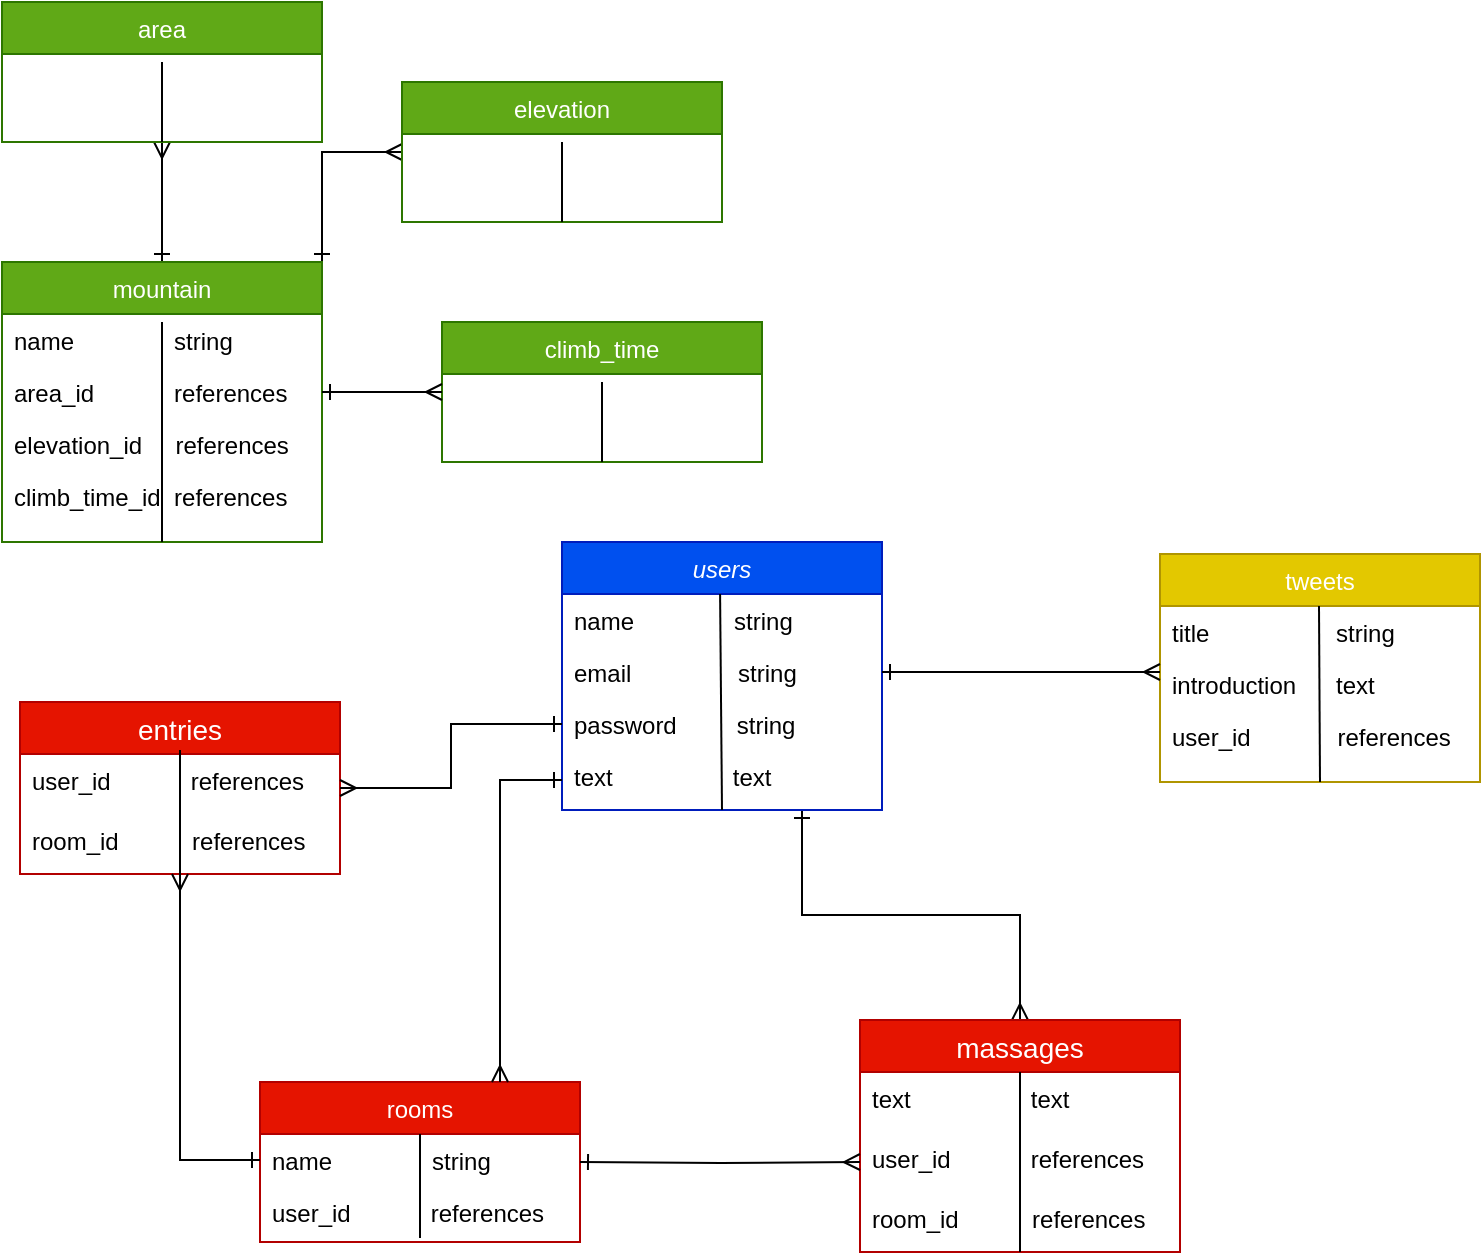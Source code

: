 <mxfile version="14.1.2" type="device"><diagram id="C5RBs43oDa-KdzZeNtuy" name="Page-1"><mxGraphModel dx="1426" dy="794" grid="1" gridSize="10" guides="1" tooltips="1" connect="1" arrows="1" fold="1" page="1" pageScale="1" pageWidth="827" pageHeight="1169" math="0" shadow="0"><root><mxCell id="WIyWlLk6GJQsqaUBKTNV-0"/><mxCell id="WIyWlLk6GJQsqaUBKTNV-1" parent="WIyWlLk6GJQsqaUBKTNV-0"/><mxCell id="zzXP2uHo-QHA0TbvuQpT-15" style="edgeStyle=orthogonalEdgeStyle;rounded=0;orthogonalLoop=1;jettySize=auto;html=1;exitX=0.75;exitY=1;exitDx=0;exitDy=0;entryX=0.5;entryY=0;entryDx=0;entryDy=0;endArrow=ERmany;endFill=0;fontSize=11;startArrow=ERone;startFill=0;" parent="WIyWlLk6GJQsqaUBKTNV-1" source="zkfFHV4jXpPFQw0GAbJ--0" target="zzXP2uHo-QHA0TbvuQpT-11" edge="1"><mxGeometry relative="1" as="geometry"/></mxCell><mxCell id="zkfFHV4jXpPFQw0GAbJ--0" value="users" style="swimlane;fontStyle=2;align=center;verticalAlign=top;childLayout=stackLayout;horizontal=1;startSize=26;horizontalStack=0;resizeParent=1;resizeLast=0;collapsible=1;marginBottom=0;rounded=0;shadow=0;strokeWidth=1;fillColor=#0050ef;strokeColor=#001DBC;fontColor=#ffffff;" parent="WIyWlLk6GJQsqaUBKTNV-1" vertex="1"><mxGeometry x="320" y="340" width="160" height="134" as="geometry"><mxRectangle x="230" y="140" width="160" height="26" as="alternateBounds"/></mxGeometry></mxCell><mxCell id="zkfFHV4jXpPFQw0GAbJ--1" value="name               string" style="text;align=left;verticalAlign=top;spacingLeft=4;spacingRight=4;overflow=hidden;rotatable=0;points=[[0,0.5],[1,0.5]];portConstraint=eastwest;" parent="zkfFHV4jXpPFQw0GAbJ--0" vertex="1"><mxGeometry y="26" width="160" height="26" as="geometry"/></mxCell><mxCell id="zkfFHV4jXpPFQw0GAbJ--2" value="email                string" style="text;align=left;verticalAlign=top;spacingLeft=4;spacingRight=4;overflow=hidden;rotatable=0;points=[[0,0.5],[1,0.5]];portConstraint=eastwest;rounded=0;shadow=0;html=0;" parent="zkfFHV4jXpPFQw0GAbJ--0" vertex="1"><mxGeometry y="52" width="160" height="26" as="geometry"/></mxCell><mxCell id="zkfFHV4jXpPFQw0GAbJ--3" value="password         string" style="text;align=left;verticalAlign=top;spacingLeft=4;spacingRight=4;overflow=hidden;rotatable=0;points=[[0,0.5],[1,0.5]];portConstraint=eastwest;rounded=0;shadow=0;html=0;" parent="zkfFHV4jXpPFQw0GAbJ--0" vertex="1"><mxGeometry y="78" width="160" height="26" as="geometry"/></mxCell><mxCell id="zzXP2uHo-QHA0TbvuQpT-94" value="" style="endArrow=none;html=1;fontSize=11;entryX=0.494;entryY=0;entryDx=0;entryDy=0;entryPerimeter=0;exitX=0.5;exitY=1;exitDx=0;exitDy=0;" parent="zkfFHV4jXpPFQw0GAbJ--0" source="zkfFHV4jXpPFQw0GAbJ--0" target="zkfFHV4jXpPFQw0GAbJ--1" edge="1"><mxGeometry width="50" height="50" relative="1" as="geometry"><mxPoint x="51" y="110" as="sourcePoint"/><mxPoint x="101" y="60" as="targetPoint"/></mxGeometry></mxCell><mxCell id="zzXP2uHo-QHA0TbvuQpT-32" value="text                  text" style="text;strokeColor=none;fillColor=none;spacingLeft=4;spacingRight=4;overflow=hidden;rotatable=0;points=[[0,0.5],[1,0.5]];portConstraint=eastwest;fontSize=12;" parent="zkfFHV4jXpPFQw0GAbJ--0" vertex="1"><mxGeometry y="104" width="160" height="30" as="geometry"/></mxCell><mxCell id="zkfFHV4jXpPFQw0GAbJ--6" value="rooms" style="swimlane;fontStyle=0;align=center;verticalAlign=top;childLayout=stackLayout;horizontal=1;startSize=26;horizontalStack=0;resizeParent=1;resizeLast=0;collapsible=1;marginBottom=0;rounded=0;shadow=0;strokeWidth=1;fillColor=#e51400;strokeColor=#B20000;fontColor=#ffffff;" parent="WIyWlLk6GJQsqaUBKTNV-1" vertex="1"><mxGeometry x="169" y="610" width="160" height="80" as="geometry"><mxRectangle x="130" y="380" width="160" height="26" as="alternateBounds"/></mxGeometry></mxCell><mxCell id="zzXP2uHo-QHA0TbvuQpT-96" value="" style="endArrow=none;html=1;fontSize=11;entryX=0.5;entryY=0;entryDx=0;entryDy=0;entryPerimeter=0;exitX=0.5;exitY=1;exitDx=0;exitDy=0;exitPerimeter=0;" parent="zkfFHV4jXpPFQw0GAbJ--6" source="zzXP2uHo-QHA0TbvuQpT-18" target="zkfFHV4jXpPFQw0GAbJ--11" edge="1"><mxGeometry width="50" height="50" relative="1" as="geometry"><mxPoint x="79.5" y="146" as="sourcePoint"/><mxPoint x="79.5" y="30" as="targetPoint"/></mxGeometry></mxCell><mxCell id="zkfFHV4jXpPFQw0GAbJ--11" value="name               string" style="text;align=left;verticalAlign=top;spacingLeft=4;spacingRight=4;overflow=hidden;rotatable=0;points=[[0,0.5],[1,0.5]];portConstraint=eastwest;" parent="zkfFHV4jXpPFQw0GAbJ--6" vertex="1"><mxGeometry y="26" width="160" height="26" as="geometry"/></mxCell><mxCell id="zzXP2uHo-QHA0TbvuQpT-18" value="user_id            references" style="text;align=left;verticalAlign=top;spacingLeft=4;spacingRight=4;overflow=hidden;rotatable=0;points=[[0,0.5],[1,0.5]];portConstraint=eastwest;" parent="zkfFHV4jXpPFQw0GAbJ--6" vertex="1"><mxGeometry y="52" width="160" height="26" as="geometry"/></mxCell><mxCell id="zkfFHV4jXpPFQw0GAbJ--13" value="tweets" style="swimlane;fontStyle=0;align=center;verticalAlign=top;childLayout=stackLayout;horizontal=1;startSize=26;horizontalStack=0;resizeParent=1;resizeLast=0;collapsible=1;marginBottom=0;rounded=0;shadow=0;strokeWidth=1;fillColor=#e3c800;strokeColor=#B09500;fontColor=#ffffff;" parent="WIyWlLk6GJQsqaUBKTNV-1" vertex="1"><mxGeometry x="619" y="346" width="160" height="114" as="geometry"><mxRectangle x="340" y="380" width="170" height="26" as="alternateBounds"/></mxGeometry></mxCell><mxCell id="zkfFHV4jXpPFQw0GAbJ--14" value="title                   string" style="text;align=left;verticalAlign=top;spacingLeft=4;spacingRight=4;overflow=hidden;rotatable=0;points=[[0,0.5],[1,0.5]];portConstraint=eastwest;" parent="zkfFHV4jXpPFQw0GAbJ--13" vertex="1"><mxGeometry y="26" width="160" height="26" as="geometry"/></mxCell><mxCell id="zzXP2uHo-QHA0TbvuQpT-88" value="" style="endArrow=none;html=1;fontSize=11;entryX=0.5;entryY=0.154;entryDx=0;entryDy=0;entryPerimeter=0;exitX=0.5;exitY=1;exitDx=0;exitDy=0;" parent="zkfFHV4jXpPFQw0GAbJ--13" source="zkfFHV4jXpPFQw0GAbJ--13" edge="1"><mxGeometry width="50" height="50" relative="1" as="geometry"><mxPoint x="79.5" y="136" as="sourcePoint"/><mxPoint x="79.5" y="26.004" as="targetPoint"/></mxGeometry></mxCell><mxCell id="zzXP2uHo-QHA0TbvuQpT-6" value="introduction      text" style="text;align=left;verticalAlign=top;spacingLeft=4;spacingRight=4;overflow=hidden;rotatable=0;points=[[0,0.5],[1,0.5]];portConstraint=eastwest;" parent="zkfFHV4jXpPFQw0GAbJ--13" vertex="1"><mxGeometry y="52" width="160" height="26" as="geometry"/></mxCell><mxCell id="zzXP2uHo-QHA0TbvuQpT-16" value="user_id             references" style="text;align=left;verticalAlign=top;spacingLeft=4;spacingRight=4;overflow=hidden;rotatable=0;points=[[0,0.5],[1,0.5]];portConstraint=eastwest;" parent="zkfFHV4jXpPFQw0GAbJ--13" vertex="1"><mxGeometry y="78" width="160" height="26" as="geometry"/></mxCell><mxCell id="yr43kCfr1Ktc1IDB5qLL-20" style="edgeStyle=orthogonalEdgeStyle;rounded=0;orthogonalLoop=1;jettySize=auto;html=1;exitX=0.5;exitY=0;exitDx=0;exitDy=0;entryX=0.5;entryY=1;entryDx=0;entryDy=0;endArrow=ERmany;endFill=0;startArrow=ERone;startFill=0;" edge="1" parent="WIyWlLk6GJQsqaUBKTNV-1" source="zkfFHV4jXpPFQw0GAbJ--17" target="7"><mxGeometry relative="1" as="geometry"/></mxCell><mxCell id="yr43kCfr1Ktc1IDB5qLL-21" style="edgeStyle=orthogonalEdgeStyle;rounded=0;orthogonalLoop=1;jettySize=auto;html=1;exitX=1;exitY=0;exitDx=0;exitDy=0;entryX=0;entryY=0.5;entryDx=0;entryDy=0;startArrow=ERone;startFill=0;endArrow=ERmany;endFill=0;" edge="1" parent="WIyWlLk6GJQsqaUBKTNV-1" source="zkfFHV4jXpPFQw0GAbJ--17" target="1"><mxGeometry relative="1" as="geometry"/></mxCell><mxCell id="zkfFHV4jXpPFQw0GAbJ--17" value="mountain" style="swimlane;fontStyle=0;align=center;verticalAlign=top;childLayout=stackLayout;horizontal=1;startSize=26;horizontalStack=0;resizeParent=1;resizeLast=0;collapsible=1;marginBottom=0;rounded=0;shadow=0;strokeWidth=1;fillColor=#60a917;strokeColor=#2D7600;fontColor=#ffffff;" parent="WIyWlLk6GJQsqaUBKTNV-1" vertex="1"><mxGeometry x="40" y="200" width="160" height="140" as="geometry"><mxRectangle x="550" y="140" width="160" height="26" as="alternateBounds"/></mxGeometry></mxCell><mxCell id="zkfFHV4jXpPFQw0GAbJ--18" value="name               string" style="text;align=left;verticalAlign=top;spacingLeft=4;spacingRight=4;overflow=hidden;rotatable=0;points=[[0,0.5],[1,0.5]];portConstraint=eastwest;" parent="zkfFHV4jXpPFQw0GAbJ--17" vertex="1"><mxGeometry y="26" width="160" height="26" as="geometry"/></mxCell><mxCell id="zkfFHV4jXpPFQw0GAbJ--19" value="area_id            references" style="text;align=left;verticalAlign=top;spacingLeft=4;spacingRight=4;overflow=hidden;rotatable=0;points=[[0,0.5],[1,0.5]];portConstraint=eastwest;rounded=0;shadow=0;html=0;" parent="zkfFHV4jXpPFQw0GAbJ--17" vertex="1"><mxGeometry y="52" width="160" height="26" as="geometry"/></mxCell><mxCell id="zzXP2uHo-QHA0TbvuQpT-85" value="" style="endArrow=none;html=1;fontSize=11;entryX=0.5;entryY=0.154;entryDx=0;entryDy=0;entryPerimeter=0;exitX=0.5;exitY=1;exitDx=0;exitDy=0;" parent="zkfFHV4jXpPFQw0GAbJ--17" source="zkfFHV4jXpPFQw0GAbJ--17" target="zkfFHV4jXpPFQw0GAbJ--18" edge="1"><mxGeometry width="50" height="50" relative="1" as="geometry"><mxPoint x="55" y="110" as="sourcePoint"/><mxPoint x="105" y="60" as="targetPoint"/></mxGeometry></mxCell><mxCell id="zkfFHV4jXpPFQw0GAbJ--20" value="elevation_id     references" style="text;align=left;verticalAlign=top;spacingLeft=4;spacingRight=4;overflow=hidden;rotatable=0;points=[[0,0.5],[1,0.5]];portConstraint=eastwest;rounded=0;shadow=0;html=0;fontSize=12;" parent="zkfFHV4jXpPFQw0GAbJ--17" vertex="1"><mxGeometry y="78" width="160" height="26" as="geometry"/></mxCell><mxCell id="zkfFHV4jXpPFQw0GAbJ--24" value="climb_time_id  references" style="text;align=left;verticalAlign=top;spacingLeft=4;spacingRight=4;overflow=hidden;rotatable=0;points=[[0,0.5],[1,0.5]];portConstraint=eastwest;fontStyle=0" parent="zkfFHV4jXpPFQw0GAbJ--17" vertex="1"><mxGeometry y="104" width="160" height="26" as="geometry"/></mxCell><mxCell id="zzXP2uHo-QHA0TbvuQpT-11" value="massages" style="swimlane;fontStyle=0;childLayout=stackLayout;horizontal=1;startSize=26;horizontalStack=0;resizeParent=1;resizeParentMax=0;resizeLast=0;collapsible=1;marginBottom=0;align=center;fontSize=14;fillColor=#e51400;strokeColor=#B20000;fontColor=#ffffff;" parent="WIyWlLk6GJQsqaUBKTNV-1" vertex="1"><mxGeometry x="469" y="579" width="160" height="116" as="geometry"/></mxCell><mxCell id="zzXP2uHo-QHA0TbvuQpT-13" value="text                  text" style="text;strokeColor=none;fillColor=none;spacingLeft=4;spacingRight=4;overflow=hidden;rotatable=0;points=[[0,0.5],[1,0.5]];portConstraint=eastwest;fontSize=12;" parent="zzXP2uHo-QHA0TbvuQpT-11" vertex="1"><mxGeometry y="26" width="160" height="30" as="geometry"/></mxCell><mxCell id="zzXP2uHo-QHA0TbvuQpT-14" value="user_id            references" style="text;strokeColor=none;fillColor=none;spacingLeft=4;spacingRight=4;overflow=hidden;rotatable=0;points=[[0,0.5],[1,0.5]];portConstraint=eastwest;fontSize=12;" parent="zzXP2uHo-QHA0TbvuQpT-11" vertex="1"><mxGeometry y="56" width="160" height="30" as="geometry"/></mxCell><mxCell id="zzXP2uHo-QHA0TbvuQpT-19" value="room_id           references" style="text;strokeColor=none;fillColor=none;spacingLeft=4;spacingRight=4;overflow=hidden;rotatable=0;points=[[0,0.5],[1,0.5]];portConstraint=eastwest;fontSize=12;" parent="zzXP2uHo-QHA0TbvuQpT-11" vertex="1"><mxGeometry y="86" width="160" height="30" as="geometry"/></mxCell><mxCell id="zzXP2uHo-QHA0TbvuQpT-95" value="" style="endArrow=none;html=1;fontSize=11;entryX=0.5;entryY=0;entryDx=0;entryDy=0;entryPerimeter=0;exitX=0.5;exitY=1;exitDx=0;exitDy=0;exitPerimeter=0;" parent="zzXP2uHo-QHA0TbvuQpT-11" source="zzXP2uHo-QHA0TbvuQpT-19" target="zzXP2uHo-QHA0TbvuQpT-13" edge="1"><mxGeometry width="50" height="50" relative="1" as="geometry"><mxPoint x="-89" y="-79" as="sourcePoint"/><mxPoint x="-39" y="-129" as="targetPoint"/></mxGeometry></mxCell><mxCell id="zzXP2uHo-QHA0TbvuQpT-20" style="edgeStyle=orthogonalEdgeStyle;rounded=0;orthogonalLoop=1;jettySize=auto;html=1;entryX=0;entryY=0.5;entryDx=0;entryDy=0;endArrow=ERmany;endFill=0;fontSize=11;startArrow=ERone;startFill=0;" parent="WIyWlLk6GJQsqaUBKTNV-1" target="zzXP2uHo-QHA0TbvuQpT-14" edge="1"><mxGeometry relative="1" as="geometry"><mxPoint x="329" y="650" as="sourcePoint"/></mxGeometry></mxCell><mxCell id="zzXP2uHo-QHA0TbvuQpT-23" value="entries" style="swimlane;fontStyle=0;childLayout=stackLayout;horizontal=1;startSize=26;horizontalStack=0;resizeParent=1;resizeParentMax=0;resizeLast=0;collapsible=1;marginBottom=0;align=center;fontSize=14;fillColor=#e51400;strokeColor=#B20000;fontColor=#ffffff;" parent="WIyWlLk6GJQsqaUBKTNV-1" vertex="1"><mxGeometry x="49" y="420" width="160" height="86" as="geometry"/></mxCell><mxCell id="zzXP2uHo-QHA0TbvuQpT-25" value="user_id            references" style="text;strokeColor=none;fillColor=none;spacingLeft=4;spacingRight=4;overflow=hidden;rotatable=0;points=[[0,0.5],[1,0.5]];portConstraint=eastwest;fontSize=12;" parent="zzXP2uHo-QHA0TbvuQpT-23" vertex="1"><mxGeometry y="26" width="160" height="30" as="geometry"/></mxCell><mxCell id="zzXP2uHo-QHA0TbvuQpT-97" value="" style="endArrow=none;html=1;fontSize=11;exitX=0.5;exitY=1;exitDx=0;exitDy=0;exitPerimeter=0;entryX=0.5;entryY=0.279;entryDx=0;entryDy=0;entryPerimeter=0;" parent="zzXP2uHo-QHA0TbvuQpT-23" source="zzXP2uHo-QHA0TbvuQpT-26" target="zzXP2uHo-QHA0TbvuQpT-23" edge="1"><mxGeometry width="50" height="50" relative="1" as="geometry"><mxPoint x="79.5" y="110" as="sourcePoint"/><mxPoint x="80" y="40" as="targetPoint"/></mxGeometry></mxCell><mxCell id="zzXP2uHo-QHA0TbvuQpT-26" value="room_id           references" style="text;strokeColor=none;fillColor=none;spacingLeft=4;spacingRight=4;overflow=hidden;rotatable=0;points=[[0,0.5],[1,0.5]];portConstraint=eastwest;fontSize=12;" parent="zzXP2uHo-QHA0TbvuQpT-23" vertex="1"><mxGeometry y="56" width="160" height="30" as="geometry"/></mxCell><mxCell id="zzXP2uHo-QHA0TbvuQpT-28" style="edgeStyle=orthogonalEdgeStyle;rounded=0;orthogonalLoop=1;jettySize=auto;html=1;exitX=0;exitY=0.5;exitDx=0;exitDy=0;startArrow=ERone;startFill=0;endArrow=ERmany;endFill=0;fontSize=11;" parent="WIyWlLk6GJQsqaUBKTNV-1" source="zkfFHV4jXpPFQw0GAbJ--3" target="zzXP2uHo-QHA0TbvuQpT-23" edge="1"><mxGeometry relative="1" as="geometry"/></mxCell><mxCell id="zzXP2uHo-QHA0TbvuQpT-29" style="edgeStyle=orthogonalEdgeStyle;rounded=0;orthogonalLoop=1;jettySize=auto;html=1;exitX=0;exitY=0.5;exitDx=0;exitDy=0;entryX=0.5;entryY=1;entryDx=0;entryDy=0;startArrow=ERone;startFill=0;endArrow=ERmany;endFill=0;fontSize=11;" parent="WIyWlLk6GJQsqaUBKTNV-1" source="zkfFHV4jXpPFQw0GAbJ--11" target="zzXP2uHo-QHA0TbvuQpT-23" edge="1"><mxGeometry relative="1" as="geometry"/></mxCell><mxCell id="zzXP2uHo-QHA0TbvuQpT-38" style="edgeStyle=orthogonalEdgeStyle;rounded=0;orthogonalLoop=1;jettySize=auto;html=1;exitX=1;exitY=0.5;exitDx=0;exitDy=0;startArrow=ERone;startFill=0;endArrow=ERmany;endFill=0;fontSize=11;" parent="WIyWlLk6GJQsqaUBKTNV-1" source="zkfFHV4jXpPFQw0GAbJ--2" edge="1"><mxGeometry relative="1" as="geometry"><mxPoint x="619" y="405" as="targetPoint"/></mxGeometry></mxCell><mxCell id="0" style="edgeStyle=orthogonalEdgeStyle;rounded=0;orthogonalLoop=1;jettySize=auto;html=1;exitX=0;exitY=0.5;exitDx=0;exitDy=0;entryX=0.75;entryY=0;entryDx=0;entryDy=0;endArrow=ERmany;endFill=0;startArrow=ERone;startFill=0;" parent="WIyWlLk6GJQsqaUBKTNV-1" source="zzXP2uHo-QHA0TbvuQpT-32" target="zkfFHV4jXpPFQw0GAbJ--6" edge="1"><mxGeometry relative="1" as="geometry"/></mxCell><mxCell id="1" value="elevation" style="swimlane;fontStyle=0;align=center;verticalAlign=top;childLayout=stackLayout;horizontal=1;startSize=26;horizontalStack=0;resizeParent=1;resizeLast=0;collapsible=1;marginBottom=0;rounded=0;shadow=0;strokeWidth=1;fillColor=#60a917;strokeColor=#2D7600;fontColor=#ffffff;" parent="WIyWlLk6GJQsqaUBKTNV-1" vertex="1"><mxGeometry x="240" y="110" width="160" height="70" as="geometry"><mxRectangle x="550" y="140" width="160" height="26" as="alternateBounds"/></mxGeometry></mxCell><mxCell id="4" value="" style="endArrow=none;html=1;fontSize=11;entryX=0.5;entryY=0.154;entryDx=0;entryDy=0;entryPerimeter=0;exitX=0.5;exitY=1;exitDx=0;exitDy=0;" parent="1" source="1" edge="1"><mxGeometry width="50" height="50" relative="1" as="geometry"><mxPoint x="55" y="110" as="sourcePoint"/><mxPoint x="80" y="30.004" as="targetPoint"/></mxGeometry></mxCell><mxCell id="7" value="area" style="swimlane;fontStyle=0;align=center;verticalAlign=top;childLayout=stackLayout;horizontal=1;startSize=26;horizontalStack=0;resizeParent=1;resizeLast=0;collapsible=1;marginBottom=0;rounded=0;shadow=0;strokeWidth=1;fillColor=#60a917;strokeColor=#2D7600;fontColor=#ffffff;" parent="WIyWlLk6GJQsqaUBKTNV-1" vertex="1"><mxGeometry x="40" y="70" width="160" height="70" as="geometry"><mxRectangle x="550" y="140" width="160" height="26" as="alternateBounds"/></mxGeometry></mxCell><mxCell id="10" value="" style="endArrow=none;html=1;fontSize=11;entryX=0.5;entryY=0.154;entryDx=0;entryDy=0;entryPerimeter=0;exitX=0.5;exitY=1;exitDx=0;exitDy=0;" parent="7" source="7" edge="1"><mxGeometry width="50" height="50" relative="1" as="geometry"><mxPoint x="55" y="110" as="sourcePoint"/><mxPoint x="80" y="30.004" as="targetPoint"/></mxGeometry></mxCell><mxCell id="13" value="climb_time" style="swimlane;fontStyle=0;align=center;verticalAlign=top;childLayout=stackLayout;horizontal=1;startSize=26;horizontalStack=0;resizeParent=1;resizeLast=0;collapsible=1;marginBottom=0;rounded=0;shadow=0;strokeWidth=1;fillColor=#60a917;strokeColor=#2D7600;fontColor=#ffffff;" parent="WIyWlLk6GJQsqaUBKTNV-1" vertex="1"><mxGeometry x="260" y="230" width="160" height="70" as="geometry"><mxRectangle x="550" y="140" width="160" height="26" as="alternateBounds"/></mxGeometry></mxCell><mxCell id="16" value="" style="endArrow=none;html=1;fontSize=11;entryX=0.5;entryY=0.154;entryDx=0;entryDy=0;entryPerimeter=0;exitX=0.5;exitY=1;exitDx=0;exitDy=0;" parent="13" source="13" edge="1"><mxGeometry width="50" height="50" relative="1" as="geometry"><mxPoint x="55" y="110" as="sourcePoint"/><mxPoint x="80" y="30.004" as="targetPoint"/></mxGeometry></mxCell><mxCell id="yr43kCfr1Ktc1IDB5qLL-22" style="edgeStyle=orthogonalEdgeStyle;rounded=0;orthogonalLoop=1;jettySize=auto;html=1;exitX=1;exitY=0.5;exitDx=0;exitDy=0;entryX=0;entryY=0.5;entryDx=0;entryDy=0;startArrow=ERone;startFill=0;endArrow=ERmany;endFill=0;" edge="1" parent="WIyWlLk6GJQsqaUBKTNV-1" source="zkfFHV4jXpPFQw0GAbJ--19" target="13"><mxGeometry relative="1" as="geometry"/></mxCell></root></mxGraphModel></diagram></mxfile>